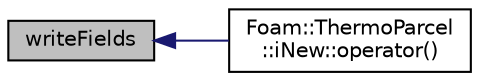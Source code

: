 digraph "writeFields"
{
  bgcolor="transparent";
  edge [fontname="Helvetica",fontsize="10",labelfontname="Helvetica",labelfontsize="10"];
  node [fontname="Helvetica",fontsize="10",shape=record];
  rankdir="LR";
  Node791 [label="writeFields",height=0.2,width=0.4,color="black", fillcolor="grey75", style="filled", fontcolor="black"];
  Node791 -> Node792 [dir="back",color="midnightblue",fontsize="10",style="solid",fontname="Helvetica"];
  Node792 [label="Foam::ThermoParcel\l::iNew::operator()",height=0.2,width=0.4,color="black",URL="$a25077.html#a9c815e5c48b66bcc09b01261b8484a7d"];
}
